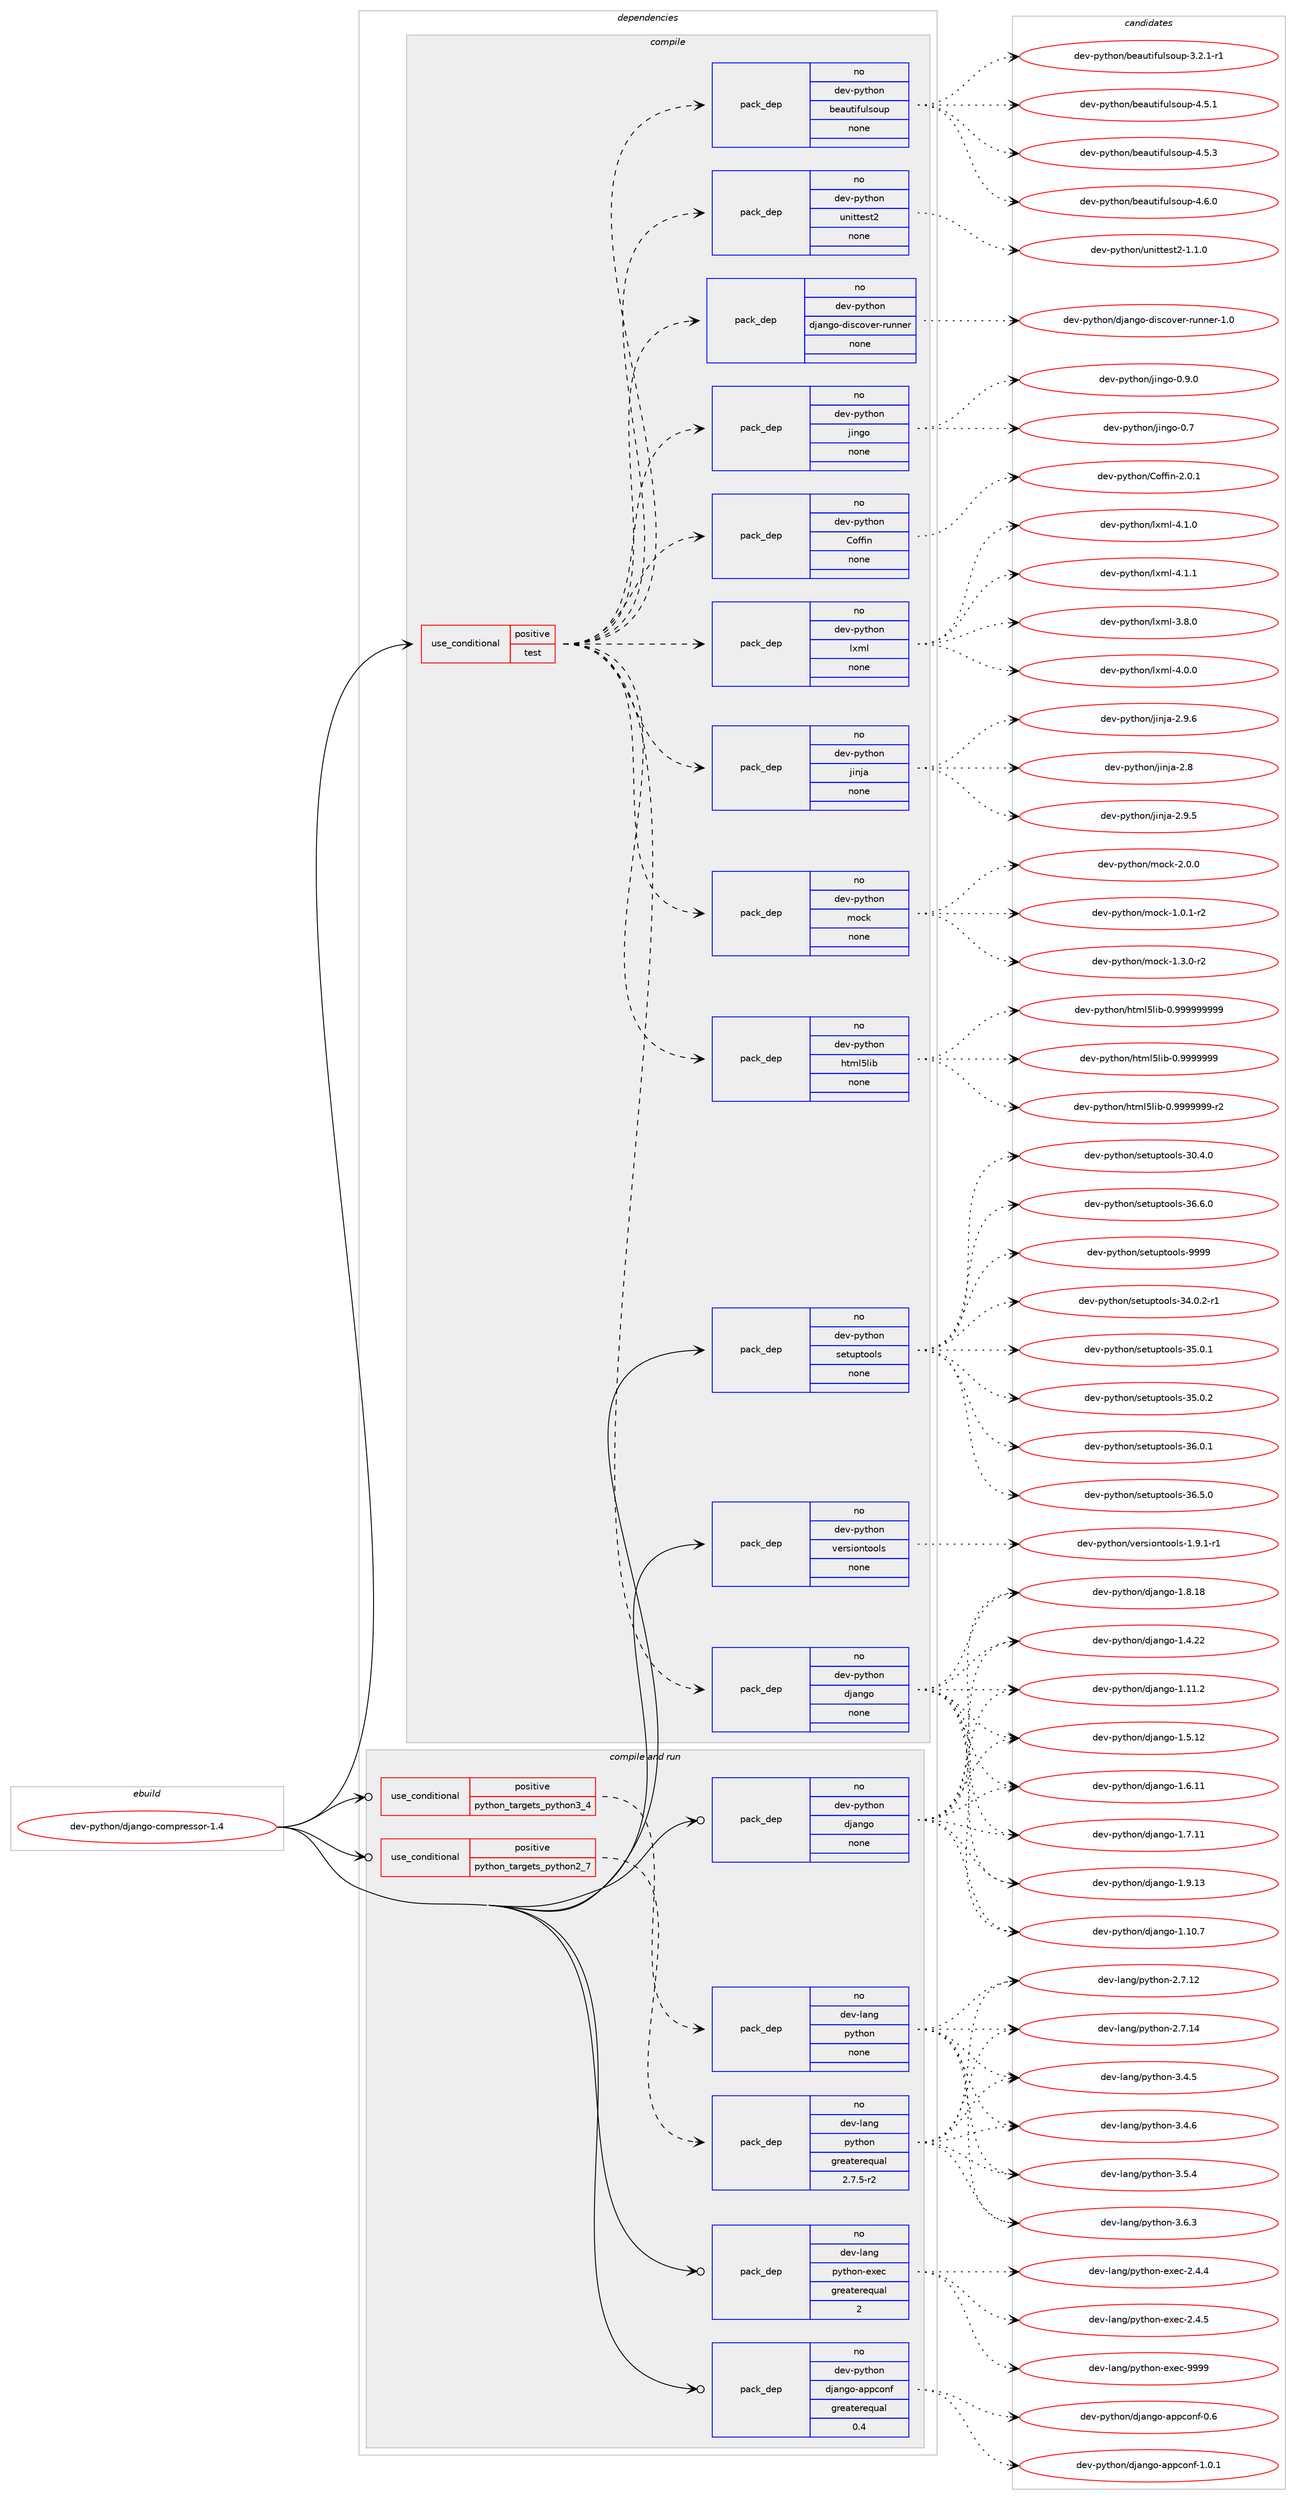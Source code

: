 digraph prolog {

# *************
# Graph options
# *************

newrank=true;
concentrate=true;
compound=true;
graph [rankdir=LR,fontname=Helvetica,fontsize=10,ranksep=1.5];#, ranksep=2.5, nodesep=0.2];
edge  [arrowhead=vee];
node  [fontname=Helvetica,fontsize=10];

# **********
# The ebuild
# **********

subgraph cluster_leftcol {
color=gray;
rank=same;
label=<<i>ebuild</i>>;
id [label="dev-python/django-compressor-1.4", color=red, width=4, href="../dev-python/django-compressor-1.4.svg"];
}

# ****************
# The dependencies
# ****************

subgraph cluster_midcol {
color=gray;
label=<<i>dependencies</i>>;
subgraph cluster_compile {
fillcolor="#eeeeee";
style=filled;
label=<<i>compile</i>>;
subgraph cond31703 {
dependency153757 [label=<<TABLE BORDER="0" CELLBORDER="1" CELLSPACING="0" CELLPADDING="4"><TR><TD ROWSPAN="3" CELLPADDING="10">use_conditional</TD></TR><TR><TD>positive</TD></TR><TR><TD>test</TD></TR></TABLE>>, shape=none, color=red];
subgraph pack118222 {
dependency153758 [label=<<TABLE BORDER="0" CELLBORDER="1" CELLSPACING="0" CELLPADDING="4" WIDTH="220"><TR><TD ROWSPAN="6" CELLPADDING="30">pack_dep</TD></TR><TR><TD WIDTH="110">no</TD></TR><TR><TD>dev-python</TD></TR><TR><TD>django</TD></TR><TR><TD>none</TD></TR><TR><TD></TD></TR></TABLE>>, shape=none, color=blue];
}
dependency153757:e -> dependency153758:w [weight=20,style="dashed",arrowhead="vee"];
subgraph pack118223 {
dependency153759 [label=<<TABLE BORDER="0" CELLBORDER="1" CELLSPACING="0" CELLPADDING="4" WIDTH="220"><TR><TD ROWSPAN="6" CELLPADDING="30">pack_dep</TD></TR><TR><TD WIDTH="110">no</TD></TR><TR><TD>dev-python</TD></TR><TR><TD>django-discover-runner</TD></TR><TR><TD>none</TD></TR><TR><TD></TD></TR></TABLE>>, shape=none, color=blue];
}
dependency153757:e -> dependency153759:w [weight=20,style="dashed",arrowhead="vee"];
subgraph pack118224 {
dependency153760 [label=<<TABLE BORDER="0" CELLBORDER="1" CELLSPACING="0" CELLPADDING="4" WIDTH="220"><TR><TD ROWSPAN="6" CELLPADDING="30">pack_dep</TD></TR><TR><TD WIDTH="110">no</TD></TR><TR><TD>dev-python</TD></TR><TR><TD>unittest2</TD></TR><TR><TD>none</TD></TR><TR><TD></TD></TR></TABLE>>, shape=none, color=blue];
}
dependency153757:e -> dependency153760:w [weight=20,style="dashed",arrowhead="vee"];
subgraph pack118225 {
dependency153761 [label=<<TABLE BORDER="0" CELLBORDER="1" CELLSPACING="0" CELLPADDING="4" WIDTH="220"><TR><TD ROWSPAN="6" CELLPADDING="30">pack_dep</TD></TR><TR><TD WIDTH="110">no</TD></TR><TR><TD>dev-python</TD></TR><TR><TD>beautifulsoup</TD></TR><TR><TD>none</TD></TR><TR><TD></TD></TR></TABLE>>, shape=none, color=blue];
}
dependency153757:e -> dependency153761:w [weight=20,style="dashed",arrowhead="vee"];
subgraph pack118226 {
dependency153762 [label=<<TABLE BORDER="0" CELLBORDER="1" CELLSPACING="0" CELLPADDING="4" WIDTH="220"><TR><TD ROWSPAN="6" CELLPADDING="30">pack_dep</TD></TR><TR><TD WIDTH="110">no</TD></TR><TR><TD>dev-python</TD></TR><TR><TD>html5lib</TD></TR><TR><TD>none</TD></TR><TR><TD></TD></TR></TABLE>>, shape=none, color=blue];
}
dependency153757:e -> dependency153762:w [weight=20,style="dashed",arrowhead="vee"];
subgraph pack118227 {
dependency153763 [label=<<TABLE BORDER="0" CELLBORDER="1" CELLSPACING="0" CELLPADDING="4" WIDTH="220"><TR><TD ROWSPAN="6" CELLPADDING="30">pack_dep</TD></TR><TR><TD WIDTH="110">no</TD></TR><TR><TD>dev-python</TD></TR><TR><TD>mock</TD></TR><TR><TD>none</TD></TR><TR><TD></TD></TR></TABLE>>, shape=none, color=blue];
}
dependency153757:e -> dependency153763:w [weight=20,style="dashed",arrowhead="vee"];
subgraph pack118228 {
dependency153764 [label=<<TABLE BORDER="0" CELLBORDER="1" CELLSPACING="0" CELLPADDING="4" WIDTH="220"><TR><TD ROWSPAN="6" CELLPADDING="30">pack_dep</TD></TR><TR><TD WIDTH="110">no</TD></TR><TR><TD>dev-python</TD></TR><TR><TD>jinja</TD></TR><TR><TD>none</TD></TR><TR><TD></TD></TR></TABLE>>, shape=none, color=blue];
}
dependency153757:e -> dependency153764:w [weight=20,style="dashed",arrowhead="vee"];
subgraph pack118229 {
dependency153765 [label=<<TABLE BORDER="0" CELLBORDER="1" CELLSPACING="0" CELLPADDING="4" WIDTH="220"><TR><TD ROWSPAN="6" CELLPADDING="30">pack_dep</TD></TR><TR><TD WIDTH="110">no</TD></TR><TR><TD>dev-python</TD></TR><TR><TD>lxml</TD></TR><TR><TD>none</TD></TR><TR><TD></TD></TR></TABLE>>, shape=none, color=blue];
}
dependency153757:e -> dependency153765:w [weight=20,style="dashed",arrowhead="vee"];
subgraph pack118230 {
dependency153766 [label=<<TABLE BORDER="0" CELLBORDER="1" CELLSPACING="0" CELLPADDING="4" WIDTH="220"><TR><TD ROWSPAN="6" CELLPADDING="30">pack_dep</TD></TR><TR><TD WIDTH="110">no</TD></TR><TR><TD>dev-python</TD></TR><TR><TD>Coffin</TD></TR><TR><TD>none</TD></TR><TR><TD></TD></TR></TABLE>>, shape=none, color=blue];
}
dependency153757:e -> dependency153766:w [weight=20,style="dashed",arrowhead="vee"];
subgraph pack118231 {
dependency153767 [label=<<TABLE BORDER="0" CELLBORDER="1" CELLSPACING="0" CELLPADDING="4" WIDTH="220"><TR><TD ROWSPAN="6" CELLPADDING="30">pack_dep</TD></TR><TR><TD WIDTH="110">no</TD></TR><TR><TD>dev-python</TD></TR><TR><TD>jingo</TD></TR><TR><TD>none</TD></TR><TR><TD></TD></TR></TABLE>>, shape=none, color=blue];
}
dependency153757:e -> dependency153767:w [weight=20,style="dashed",arrowhead="vee"];
}
id:e -> dependency153757:w [weight=20,style="solid",arrowhead="vee"];
subgraph pack118232 {
dependency153768 [label=<<TABLE BORDER="0" CELLBORDER="1" CELLSPACING="0" CELLPADDING="4" WIDTH="220"><TR><TD ROWSPAN="6" CELLPADDING="30">pack_dep</TD></TR><TR><TD WIDTH="110">no</TD></TR><TR><TD>dev-python</TD></TR><TR><TD>setuptools</TD></TR><TR><TD>none</TD></TR><TR><TD></TD></TR></TABLE>>, shape=none, color=blue];
}
id:e -> dependency153768:w [weight=20,style="solid",arrowhead="vee"];
subgraph pack118233 {
dependency153769 [label=<<TABLE BORDER="0" CELLBORDER="1" CELLSPACING="0" CELLPADDING="4" WIDTH="220"><TR><TD ROWSPAN="6" CELLPADDING="30">pack_dep</TD></TR><TR><TD WIDTH="110">no</TD></TR><TR><TD>dev-python</TD></TR><TR><TD>versiontools</TD></TR><TR><TD>none</TD></TR><TR><TD></TD></TR></TABLE>>, shape=none, color=blue];
}
id:e -> dependency153769:w [weight=20,style="solid",arrowhead="vee"];
}
subgraph cluster_compileandrun {
fillcolor="#eeeeee";
style=filled;
label=<<i>compile and run</i>>;
subgraph cond31704 {
dependency153770 [label=<<TABLE BORDER="0" CELLBORDER="1" CELLSPACING="0" CELLPADDING="4"><TR><TD ROWSPAN="3" CELLPADDING="10">use_conditional</TD></TR><TR><TD>positive</TD></TR><TR><TD>python_targets_python2_7</TD></TR></TABLE>>, shape=none, color=red];
subgraph pack118234 {
dependency153771 [label=<<TABLE BORDER="0" CELLBORDER="1" CELLSPACING="0" CELLPADDING="4" WIDTH="220"><TR><TD ROWSPAN="6" CELLPADDING="30">pack_dep</TD></TR><TR><TD WIDTH="110">no</TD></TR><TR><TD>dev-lang</TD></TR><TR><TD>python</TD></TR><TR><TD>greaterequal</TD></TR><TR><TD>2.7.5-r2</TD></TR></TABLE>>, shape=none, color=blue];
}
dependency153770:e -> dependency153771:w [weight=20,style="dashed",arrowhead="vee"];
}
id:e -> dependency153770:w [weight=20,style="solid",arrowhead="odotvee"];
subgraph cond31705 {
dependency153772 [label=<<TABLE BORDER="0" CELLBORDER="1" CELLSPACING="0" CELLPADDING="4"><TR><TD ROWSPAN="3" CELLPADDING="10">use_conditional</TD></TR><TR><TD>positive</TD></TR><TR><TD>python_targets_python3_4</TD></TR></TABLE>>, shape=none, color=red];
subgraph pack118235 {
dependency153773 [label=<<TABLE BORDER="0" CELLBORDER="1" CELLSPACING="0" CELLPADDING="4" WIDTH="220"><TR><TD ROWSPAN="6" CELLPADDING="30">pack_dep</TD></TR><TR><TD WIDTH="110">no</TD></TR><TR><TD>dev-lang</TD></TR><TR><TD>python</TD></TR><TR><TD>none</TD></TR><TR><TD></TD></TR></TABLE>>, shape=none, color=blue];
}
dependency153772:e -> dependency153773:w [weight=20,style="dashed",arrowhead="vee"];
}
id:e -> dependency153772:w [weight=20,style="solid",arrowhead="odotvee"];
subgraph pack118236 {
dependency153774 [label=<<TABLE BORDER="0" CELLBORDER="1" CELLSPACING="0" CELLPADDING="4" WIDTH="220"><TR><TD ROWSPAN="6" CELLPADDING="30">pack_dep</TD></TR><TR><TD WIDTH="110">no</TD></TR><TR><TD>dev-lang</TD></TR><TR><TD>python-exec</TD></TR><TR><TD>greaterequal</TD></TR><TR><TD>2</TD></TR></TABLE>>, shape=none, color=blue];
}
id:e -> dependency153774:w [weight=20,style="solid",arrowhead="odotvee"];
subgraph pack118237 {
dependency153775 [label=<<TABLE BORDER="0" CELLBORDER="1" CELLSPACING="0" CELLPADDING="4" WIDTH="220"><TR><TD ROWSPAN="6" CELLPADDING="30">pack_dep</TD></TR><TR><TD WIDTH="110">no</TD></TR><TR><TD>dev-python</TD></TR><TR><TD>django</TD></TR><TR><TD>none</TD></TR><TR><TD></TD></TR></TABLE>>, shape=none, color=blue];
}
id:e -> dependency153775:w [weight=20,style="solid",arrowhead="odotvee"];
subgraph pack118238 {
dependency153776 [label=<<TABLE BORDER="0" CELLBORDER="1" CELLSPACING="0" CELLPADDING="4" WIDTH="220"><TR><TD ROWSPAN="6" CELLPADDING="30">pack_dep</TD></TR><TR><TD WIDTH="110">no</TD></TR><TR><TD>dev-python</TD></TR><TR><TD>django-appconf</TD></TR><TR><TD>greaterequal</TD></TR><TR><TD>0.4</TD></TR></TABLE>>, shape=none, color=blue];
}
id:e -> dependency153776:w [weight=20,style="solid",arrowhead="odotvee"];
}
subgraph cluster_run {
fillcolor="#eeeeee";
style=filled;
label=<<i>run</i>>;
}
}

# **************
# The candidates
# **************

subgraph cluster_choices {
rank=same;
color=gray;
label=<<i>candidates</i>>;

subgraph choice118222 {
color=black;
nodesep=1;
choice10010111845112121116104111110471001069711010311145494649484655 [label="dev-python/django-1.10.7", color=red, width=4,href="../dev-python/django-1.10.7.svg"];
choice10010111845112121116104111110471001069711010311145494649494650 [label="dev-python/django-1.11.2", color=red, width=4,href="../dev-python/django-1.11.2.svg"];
choice10010111845112121116104111110471001069711010311145494652465050 [label="dev-python/django-1.4.22", color=red, width=4,href="../dev-python/django-1.4.22.svg"];
choice10010111845112121116104111110471001069711010311145494653464950 [label="dev-python/django-1.5.12", color=red, width=4,href="../dev-python/django-1.5.12.svg"];
choice10010111845112121116104111110471001069711010311145494654464949 [label="dev-python/django-1.6.11", color=red, width=4,href="../dev-python/django-1.6.11.svg"];
choice10010111845112121116104111110471001069711010311145494655464949 [label="dev-python/django-1.7.11", color=red, width=4,href="../dev-python/django-1.7.11.svg"];
choice10010111845112121116104111110471001069711010311145494656464956 [label="dev-python/django-1.8.18", color=red, width=4,href="../dev-python/django-1.8.18.svg"];
choice10010111845112121116104111110471001069711010311145494657464951 [label="dev-python/django-1.9.13", color=red, width=4,href="../dev-python/django-1.9.13.svg"];
dependency153758:e -> choice10010111845112121116104111110471001069711010311145494649484655:w [style=dotted,weight="100"];
dependency153758:e -> choice10010111845112121116104111110471001069711010311145494649494650:w [style=dotted,weight="100"];
dependency153758:e -> choice10010111845112121116104111110471001069711010311145494652465050:w [style=dotted,weight="100"];
dependency153758:e -> choice10010111845112121116104111110471001069711010311145494653464950:w [style=dotted,weight="100"];
dependency153758:e -> choice10010111845112121116104111110471001069711010311145494654464949:w [style=dotted,weight="100"];
dependency153758:e -> choice10010111845112121116104111110471001069711010311145494655464949:w [style=dotted,weight="100"];
dependency153758:e -> choice10010111845112121116104111110471001069711010311145494656464956:w [style=dotted,weight="100"];
dependency153758:e -> choice10010111845112121116104111110471001069711010311145494657464951:w [style=dotted,weight="100"];
}
subgraph choice118223 {
color=black;
nodesep=1;
choice10010111845112121116104111110471001069711010311145100105115991111181011144511411711011010111445494648 [label="dev-python/django-discover-runner-1.0", color=red, width=4,href="../dev-python/django-discover-runner-1.0.svg"];
dependency153759:e -> choice10010111845112121116104111110471001069711010311145100105115991111181011144511411711011010111445494648:w [style=dotted,weight="100"];
}
subgraph choice118224 {
color=black;
nodesep=1;
choice100101118451121211161041111104711711010511611610111511650454946494648 [label="dev-python/unittest2-1.1.0", color=red, width=4,href="../dev-python/unittest2-1.1.0.svg"];
dependency153760:e -> choice100101118451121211161041111104711711010511611610111511650454946494648:w [style=dotted,weight="100"];
}
subgraph choice118225 {
color=black;
nodesep=1;
choice100101118451121211161041111104798101971171161051021171081151111171124551465046494511449 [label="dev-python/beautifulsoup-3.2.1-r1", color=red, width=4,href="../dev-python/beautifulsoup-3.2.1-r1.svg"];
choice10010111845112121116104111110479810197117116105102117108115111117112455246534649 [label="dev-python/beautifulsoup-4.5.1", color=red, width=4,href="../dev-python/beautifulsoup-4.5.1.svg"];
choice10010111845112121116104111110479810197117116105102117108115111117112455246534651 [label="dev-python/beautifulsoup-4.5.3", color=red, width=4,href="../dev-python/beautifulsoup-4.5.3.svg"];
choice10010111845112121116104111110479810197117116105102117108115111117112455246544648 [label="dev-python/beautifulsoup-4.6.0", color=red, width=4,href="../dev-python/beautifulsoup-4.6.0.svg"];
dependency153761:e -> choice100101118451121211161041111104798101971171161051021171081151111171124551465046494511449:w [style=dotted,weight="100"];
dependency153761:e -> choice10010111845112121116104111110479810197117116105102117108115111117112455246534649:w [style=dotted,weight="100"];
dependency153761:e -> choice10010111845112121116104111110479810197117116105102117108115111117112455246534651:w [style=dotted,weight="100"];
dependency153761:e -> choice10010111845112121116104111110479810197117116105102117108115111117112455246544648:w [style=dotted,weight="100"];
}
subgraph choice118226 {
color=black;
nodesep=1;
choice1001011184511212111610411111047104116109108531081059845484657575757575757 [label="dev-python/html5lib-0.9999999", color=red, width=4,href="../dev-python/html5lib-0.9999999.svg"];
choice10010111845112121116104111110471041161091085310810598454846575757575757574511450 [label="dev-python/html5lib-0.9999999-r2", color=red, width=4,href="../dev-python/html5lib-0.9999999-r2.svg"];
choice10010111845112121116104111110471041161091085310810598454846575757575757575757 [label="dev-python/html5lib-0.999999999", color=red, width=4,href="../dev-python/html5lib-0.999999999.svg"];
dependency153762:e -> choice1001011184511212111610411111047104116109108531081059845484657575757575757:w [style=dotted,weight="100"];
dependency153762:e -> choice10010111845112121116104111110471041161091085310810598454846575757575757574511450:w [style=dotted,weight="100"];
dependency153762:e -> choice10010111845112121116104111110471041161091085310810598454846575757575757575757:w [style=dotted,weight="100"];
}
subgraph choice118227 {
color=black;
nodesep=1;
choice1001011184511212111610411111047109111991074549464846494511450 [label="dev-python/mock-1.0.1-r2", color=red, width=4,href="../dev-python/mock-1.0.1-r2.svg"];
choice1001011184511212111610411111047109111991074549465146484511450 [label="dev-python/mock-1.3.0-r2", color=red, width=4,href="../dev-python/mock-1.3.0-r2.svg"];
choice100101118451121211161041111104710911199107455046484648 [label="dev-python/mock-2.0.0", color=red, width=4,href="../dev-python/mock-2.0.0.svg"];
dependency153763:e -> choice1001011184511212111610411111047109111991074549464846494511450:w [style=dotted,weight="100"];
dependency153763:e -> choice1001011184511212111610411111047109111991074549465146484511450:w [style=dotted,weight="100"];
dependency153763:e -> choice100101118451121211161041111104710911199107455046484648:w [style=dotted,weight="100"];
}
subgraph choice118228 {
color=black;
nodesep=1;
choice10010111845112121116104111110471061051101069745504656 [label="dev-python/jinja-2.8", color=red, width=4,href="../dev-python/jinja-2.8.svg"];
choice100101118451121211161041111104710610511010697455046574653 [label="dev-python/jinja-2.9.5", color=red, width=4,href="../dev-python/jinja-2.9.5.svg"];
choice100101118451121211161041111104710610511010697455046574654 [label="dev-python/jinja-2.9.6", color=red, width=4,href="../dev-python/jinja-2.9.6.svg"];
dependency153764:e -> choice10010111845112121116104111110471061051101069745504656:w [style=dotted,weight="100"];
dependency153764:e -> choice100101118451121211161041111104710610511010697455046574653:w [style=dotted,weight="100"];
dependency153764:e -> choice100101118451121211161041111104710610511010697455046574654:w [style=dotted,weight="100"];
}
subgraph choice118229 {
color=black;
nodesep=1;
choice1001011184511212111610411111047108120109108455146564648 [label="dev-python/lxml-3.8.0", color=red, width=4,href="../dev-python/lxml-3.8.0.svg"];
choice1001011184511212111610411111047108120109108455246484648 [label="dev-python/lxml-4.0.0", color=red, width=4,href="../dev-python/lxml-4.0.0.svg"];
choice1001011184511212111610411111047108120109108455246494648 [label="dev-python/lxml-4.1.0", color=red, width=4,href="../dev-python/lxml-4.1.0.svg"];
choice1001011184511212111610411111047108120109108455246494649 [label="dev-python/lxml-4.1.1", color=red, width=4,href="../dev-python/lxml-4.1.1.svg"];
dependency153765:e -> choice1001011184511212111610411111047108120109108455146564648:w [style=dotted,weight="100"];
dependency153765:e -> choice1001011184511212111610411111047108120109108455246484648:w [style=dotted,weight="100"];
dependency153765:e -> choice1001011184511212111610411111047108120109108455246494648:w [style=dotted,weight="100"];
dependency153765:e -> choice1001011184511212111610411111047108120109108455246494649:w [style=dotted,weight="100"];
}
subgraph choice118230 {
color=black;
nodesep=1;
choice100101118451121211161041111104767111102102105110455046484649 [label="dev-python/Coffin-2.0.1", color=red, width=4,href="../dev-python/Coffin-2.0.1.svg"];
dependency153766:e -> choice100101118451121211161041111104767111102102105110455046484649:w [style=dotted,weight="100"];
}
subgraph choice118231 {
color=black;
nodesep=1;
choice100101118451121211161041111104710610511010311145484655 [label="dev-python/jingo-0.7", color=red, width=4,href="../dev-python/jingo-0.7.svg"];
choice1001011184511212111610411111047106105110103111454846574648 [label="dev-python/jingo-0.9.0", color=red, width=4,href="../dev-python/jingo-0.9.0.svg"];
dependency153767:e -> choice100101118451121211161041111104710610511010311145484655:w [style=dotted,weight="100"];
dependency153767:e -> choice1001011184511212111610411111047106105110103111454846574648:w [style=dotted,weight="100"];
}
subgraph choice118232 {
color=black;
nodesep=1;
choice100101118451121211161041111104711510111611711211611111110811545514846524648 [label="dev-python/setuptools-30.4.0", color=red, width=4,href="../dev-python/setuptools-30.4.0.svg"];
choice1001011184511212111610411111047115101116117112116111111108115455152464846504511449 [label="dev-python/setuptools-34.0.2-r1", color=red, width=4,href="../dev-python/setuptools-34.0.2-r1.svg"];
choice100101118451121211161041111104711510111611711211611111110811545515346484649 [label="dev-python/setuptools-35.0.1", color=red, width=4,href="../dev-python/setuptools-35.0.1.svg"];
choice100101118451121211161041111104711510111611711211611111110811545515346484650 [label="dev-python/setuptools-35.0.2", color=red, width=4,href="../dev-python/setuptools-35.0.2.svg"];
choice100101118451121211161041111104711510111611711211611111110811545515446484649 [label="dev-python/setuptools-36.0.1", color=red, width=4,href="../dev-python/setuptools-36.0.1.svg"];
choice100101118451121211161041111104711510111611711211611111110811545515446534648 [label="dev-python/setuptools-36.5.0", color=red, width=4,href="../dev-python/setuptools-36.5.0.svg"];
choice100101118451121211161041111104711510111611711211611111110811545515446544648 [label="dev-python/setuptools-36.6.0", color=red, width=4,href="../dev-python/setuptools-36.6.0.svg"];
choice10010111845112121116104111110471151011161171121161111111081154557575757 [label="dev-python/setuptools-9999", color=red, width=4,href="../dev-python/setuptools-9999.svg"];
dependency153768:e -> choice100101118451121211161041111104711510111611711211611111110811545514846524648:w [style=dotted,weight="100"];
dependency153768:e -> choice1001011184511212111610411111047115101116117112116111111108115455152464846504511449:w [style=dotted,weight="100"];
dependency153768:e -> choice100101118451121211161041111104711510111611711211611111110811545515346484649:w [style=dotted,weight="100"];
dependency153768:e -> choice100101118451121211161041111104711510111611711211611111110811545515346484650:w [style=dotted,weight="100"];
dependency153768:e -> choice100101118451121211161041111104711510111611711211611111110811545515446484649:w [style=dotted,weight="100"];
dependency153768:e -> choice100101118451121211161041111104711510111611711211611111110811545515446534648:w [style=dotted,weight="100"];
dependency153768:e -> choice100101118451121211161041111104711510111611711211611111110811545515446544648:w [style=dotted,weight="100"];
dependency153768:e -> choice10010111845112121116104111110471151011161171121161111111081154557575757:w [style=dotted,weight="100"];
}
subgraph choice118233 {
color=black;
nodesep=1;
choice10010111845112121116104111110471181011141151051111101161111111081154549465746494511449 [label="dev-python/versiontools-1.9.1-r1", color=red, width=4,href="../dev-python/versiontools-1.9.1-r1.svg"];
dependency153769:e -> choice10010111845112121116104111110471181011141151051111101161111111081154549465746494511449:w [style=dotted,weight="100"];
}
subgraph choice118234 {
color=black;
nodesep=1;
choice10010111845108971101034711212111610411111045504655464950 [label="dev-lang/python-2.7.12", color=red, width=4,href="../dev-lang/python-2.7.12.svg"];
choice10010111845108971101034711212111610411111045504655464952 [label="dev-lang/python-2.7.14", color=red, width=4,href="../dev-lang/python-2.7.14.svg"];
choice100101118451089711010347112121116104111110455146524653 [label="dev-lang/python-3.4.5", color=red, width=4,href="../dev-lang/python-3.4.5.svg"];
choice100101118451089711010347112121116104111110455146524654 [label="dev-lang/python-3.4.6", color=red, width=4,href="../dev-lang/python-3.4.6.svg"];
choice100101118451089711010347112121116104111110455146534652 [label="dev-lang/python-3.5.4", color=red, width=4,href="../dev-lang/python-3.5.4.svg"];
choice100101118451089711010347112121116104111110455146544651 [label="dev-lang/python-3.6.3", color=red, width=4,href="../dev-lang/python-3.6.3.svg"];
dependency153771:e -> choice10010111845108971101034711212111610411111045504655464950:w [style=dotted,weight="100"];
dependency153771:e -> choice10010111845108971101034711212111610411111045504655464952:w [style=dotted,weight="100"];
dependency153771:e -> choice100101118451089711010347112121116104111110455146524653:w [style=dotted,weight="100"];
dependency153771:e -> choice100101118451089711010347112121116104111110455146524654:w [style=dotted,weight="100"];
dependency153771:e -> choice100101118451089711010347112121116104111110455146534652:w [style=dotted,weight="100"];
dependency153771:e -> choice100101118451089711010347112121116104111110455146544651:w [style=dotted,weight="100"];
}
subgraph choice118235 {
color=black;
nodesep=1;
choice10010111845108971101034711212111610411111045504655464950 [label="dev-lang/python-2.7.12", color=red, width=4,href="../dev-lang/python-2.7.12.svg"];
choice10010111845108971101034711212111610411111045504655464952 [label="dev-lang/python-2.7.14", color=red, width=4,href="../dev-lang/python-2.7.14.svg"];
choice100101118451089711010347112121116104111110455146524653 [label="dev-lang/python-3.4.5", color=red, width=4,href="../dev-lang/python-3.4.5.svg"];
choice100101118451089711010347112121116104111110455146524654 [label="dev-lang/python-3.4.6", color=red, width=4,href="../dev-lang/python-3.4.6.svg"];
choice100101118451089711010347112121116104111110455146534652 [label="dev-lang/python-3.5.4", color=red, width=4,href="../dev-lang/python-3.5.4.svg"];
choice100101118451089711010347112121116104111110455146544651 [label="dev-lang/python-3.6.3", color=red, width=4,href="../dev-lang/python-3.6.3.svg"];
dependency153773:e -> choice10010111845108971101034711212111610411111045504655464950:w [style=dotted,weight="100"];
dependency153773:e -> choice10010111845108971101034711212111610411111045504655464952:w [style=dotted,weight="100"];
dependency153773:e -> choice100101118451089711010347112121116104111110455146524653:w [style=dotted,weight="100"];
dependency153773:e -> choice100101118451089711010347112121116104111110455146524654:w [style=dotted,weight="100"];
dependency153773:e -> choice100101118451089711010347112121116104111110455146534652:w [style=dotted,weight="100"];
dependency153773:e -> choice100101118451089711010347112121116104111110455146544651:w [style=dotted,weight="100"];
}
subgraph choice118236 {
color=black;
nodesep=1;
choice1001011184510897110103471121211161041111104510112010199455046524652 [label="dev-lang/python-exec-2.4.4", color=red, width=4,href="../dev-lang/python-exec-2.4.4.svg"];
choice1001011184510897110103471121211161041111104510112010199455046524653 [label="dev-lang/python-exec-2.4.5", color=red, width=4,href="../dev-lang/python-exec-2.4.5.svg"];
choice10010111845108971101034711212111610411111045101120101994557575757 [label="dev-lang/python-exec-9999", color=red, width=4,href="../dev-lang/python-exec-9999.svg"];
dependency153774:e -> choice1001011184510897110103471121211161041111104510112010199455046524652:w [style=dotted,weight="100"];
dependency153774:e -> choice1001011184510897110103471121211161041111104510112010199455046524653:w [style=dotted,weight="100"];
dependency153774:e -> choice10010111845108971101034711212111610411111045101120101994557575757:w [style=dotted,weight="100"];
}
subgraph choice118237 {
color=black;
nodesep=1;
choice10010111845112121116104111110471001069711010311145494649484655 [label="dev-python/django-1.10.7", color=red, width=4,href="../dev-python/django-1.10.7.svg"];
choice10010111845112121116104111110471001069711010311145494649494650 [label="dev-python/django-1.11.2", color=red, width=4,href="../dev-python/django-1.11.2.svg"];
choice10010111845112121116104111110471001069711010311145494652465050 [label="dev-python/django-1.4.22", color=red, width=4,href="../dev-python/django-1.4.22.svg"];
choice10010111845112121116104111110471001069711010311145494653464950 [label="dev-python/django-1.5.12", color=red, width=4,href="../dev-python/django-1.5.12.svg"];
choice10010111845112121116104111110471001069711010311145494654464949 [label="dev-python/django-1.6.11", color=red, width=4,href="../dev-python/django-1.6.11.svg"];
choice10010111845112121116104111110471001069711010311145494655464949 [label="dev-python/django-1.7.11", color=red, width=4,href="../dev-python/django-1.7.11.svg"];
choice10010111845112121116104111110471001069711010311145494656464956 [label="dev-python/django-1.8.18", color=red, width=4,href="../dev-python/django-1.8.18.svg"];
choice10010111845112121116104111110471001069711010311145494657464951 [label="dev-python/django-1.9.13", color=red, width=4,href="../dev-python/django-1.9.13.svg"];
dependency153775:e -> choice10010111845112121116104111110471001069711010311145494649484655:w [style=dotted,weight="100"];
dependency153775:e -> choice10010111845112121116104111110471001069711010311145494649494650:w [style=dotted,weight="100"];
dependency153775:e -> choice10010111845112121116104111110471001069711010311145494652465050:w [style=dotted,weight="100"];
dependency153775:e -> choice10010111845112121116104111110471001069711010311145494653464950:w [style=dotted,weight="100"];
dependency153775:e -> choice10010111845112121116104111110471001069711010311145494654464949:w [style=dotted,weight="100"];
dependency153775:e -> choice10010111845112121116104111110471001069711010311145494655464949:w [style=dotted,weight="100"];
dependency153775:e -> choice10010111845112121116104111110471001069711010311145494656464956:w [style=dotted,weight="100"];
dependency153775:e -> choice10010111845112121116104111110471001069711010311145494657464951:w [style=dotted,weight="100"];
}
subgraph choice118238 {
color=black;
nodesep=1;
choice10010111845112121116104111110471001069711010311145971121129911111010245484654 [label="dev-python/django-appconf-0.6", color=red, width=4,href="../dev-python/django-appconf-0.6.svg"];
choice100101118451121211161041111104710010697110103111459711211299111110102454946484649 [label="dev-python/django-appconf-1.0.1", color=red, width=4,href="../dev-python/django-appconf-1.0.1.svg"];
dependency153776:e -> choice10010111845112121116104111110471001069711010311145971121129911111010245484654:w [style=dotted,weight="100"];
dependency153776:e -> choice100101118451121211161041111104710010697110103111459711211299111110102454946484649:w [style=dotted,weight="100"];
}
}

}
